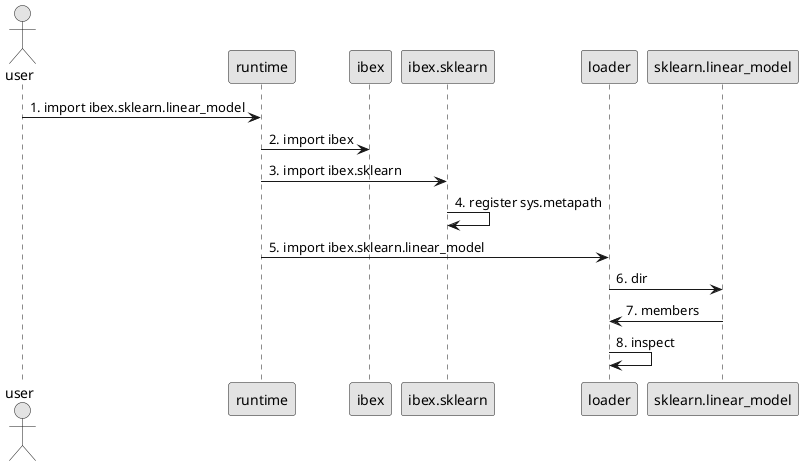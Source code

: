 @startuml

skinparam monochrome true
skinparam shadowing false

actor user

user -> runtime: 1. import ibex.sklearn.linear_model
runtime -> ibex: 2. import ibex
runtime -> ibex.sklearn: 3. import ibex.sklearn
ibex.sklearn -> ibex.sklearn: 4. register sys.metapath
runtime -> loader: 5. import ibex.sklearn.linear_model
loader -> sklearn.linear_model: 6. dir
sklearn.linear_model -> loader: 7. members
loader -> loader: 8. inspect

@enduml

